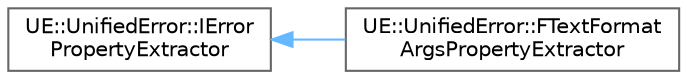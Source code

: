 digraph "Graphical Class Hierarchy"
{
 // INTERACTIVE_SVG=YES
 // LATEX_PDF_SIZE
  bgcolor="transparent";
  edge [fontname=Helvetica,fontsize=10,labelfontname=Helvetica,labelfontsize=10];
  node [fontname=Helvetica,fontsize=10,shape=box,height=0.2,width=0.4];
  rankdir="LR";
  Node0 [id="Node000000",label="UE::UnifiedError::IError\lPropertyExtractor",height=0.2,width=0.4,color="grey40", fillcolor="white", style="filled",URL="$d4/d30/classUE_1_1UnifiedError_1_1IErrorPropertyExtractor.html",tooltip="IErrorPropertyExtractor is an interface used to visit properties exposed by IErrorDetails implementat..."];
  Node0 -> Node1 [id="edge9764_Node000000_Node000001",dir="back",color="steelblue1",style="solid",tooltip=" "];
  Node1 [id="Node000001",label="UE::UnifiedError::FTextFormat\lArgsPropertyExtractor",height=0.2,width=0.4,color="grey40", fillcolor="white", style="filled",URL="$d7/daf/classUE_1_1UnifiedError_1_1FTextFormatArgsPropertyExtractor.html",tooltip=" "];
}
